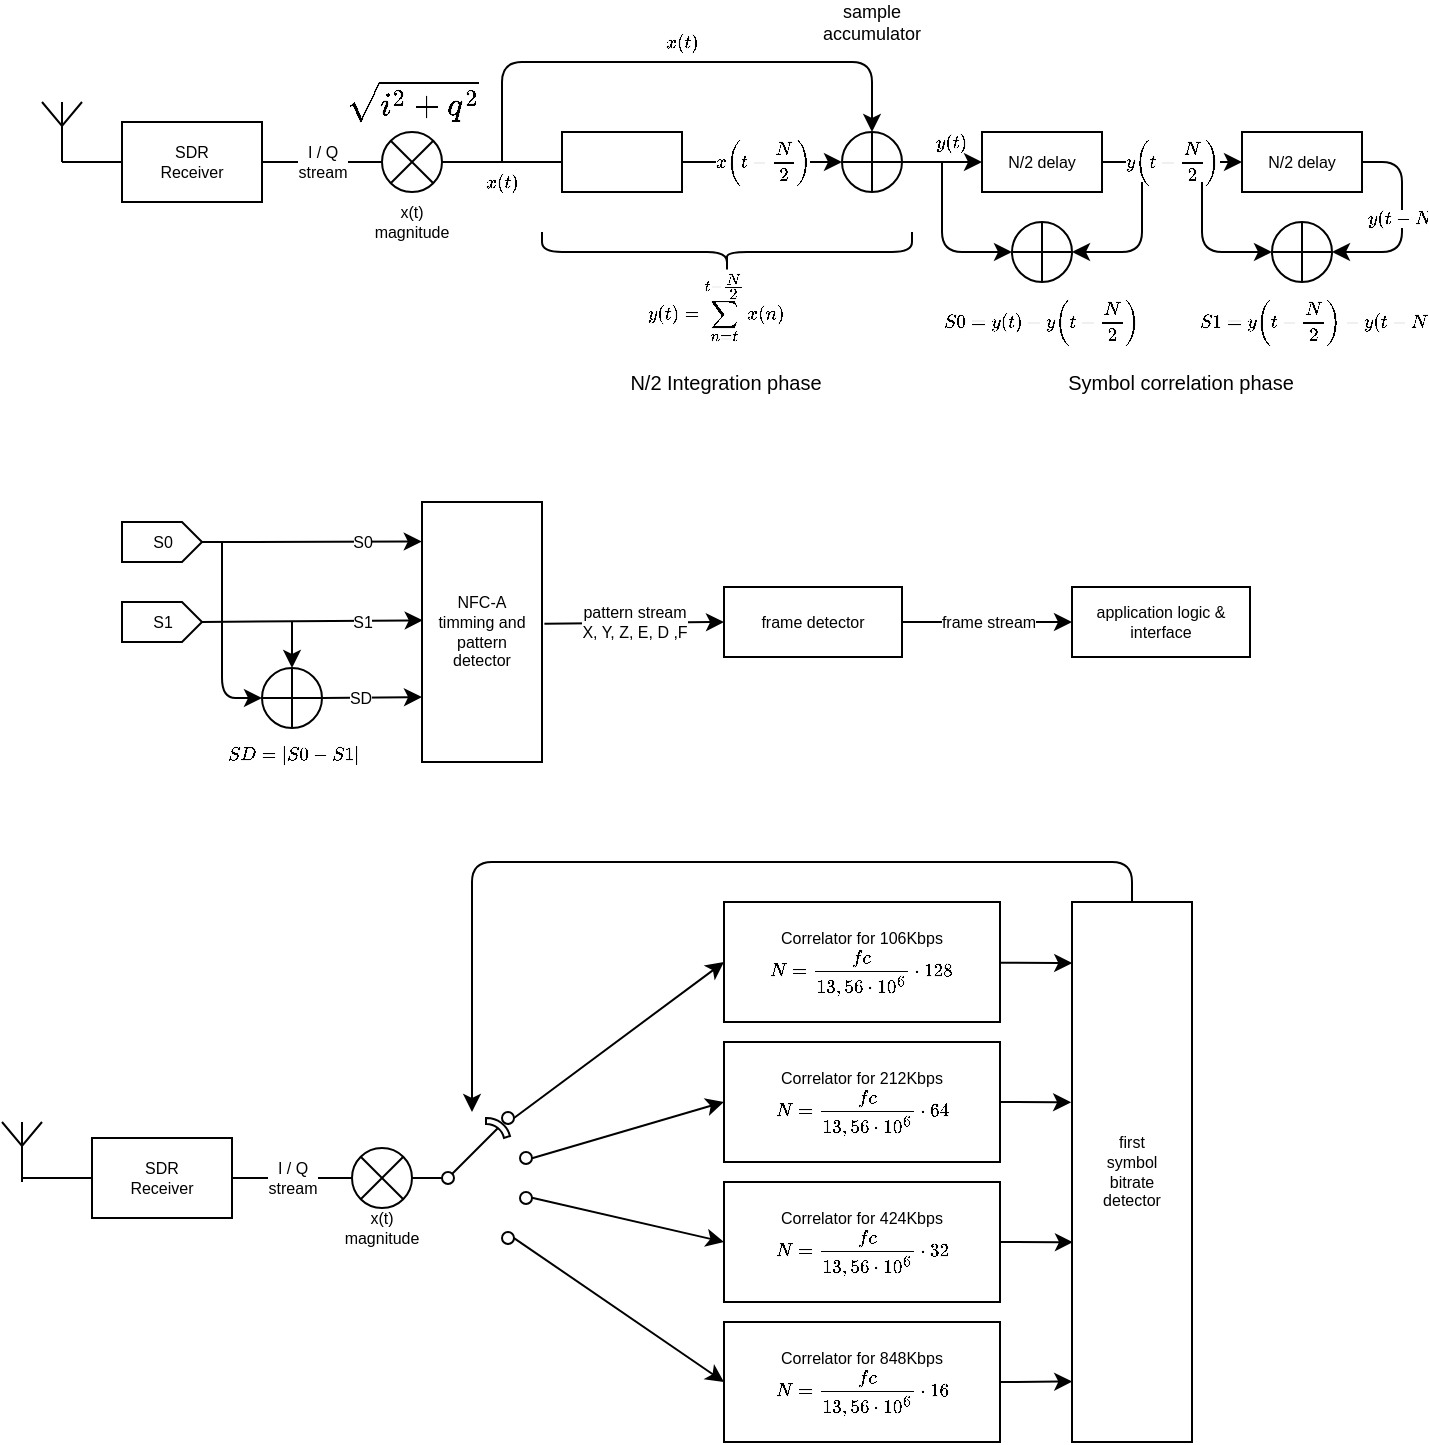 <mxfile version="12.4.2" type="device" pages="1"><diagram id="KzecghBcAz45nVt6LYhF" name="Page-1"><mxGraphModel dx="805" dy="462" grid="0" gridSize="10" guides="1" tooltips="1" connect="1" arrows="1" fold="1" page="1" pageScale="1" pageWidth="827" pageHeight="1169" math="1" shadow="0"><root><mxCell id="0"/><mxCell id="1" parent="0"/><mxCell id="un3lmGQ74TTck5vZ8iia-1" value="" style="verticalLabelPosition=bottom;shadow=0;dashed=0;align=center;html=1;verticalAlign=top;shape=mxgraph.electrical.radio.aerial_-_antenna_1;" vertex="1" parent="1"><mxGeometry x="50" y="300" width="20" height="30" as="geometry"/></mxCell><mxCell id="un3lmGQ74TTck5vZ8iia-8" value="SDR&lt;br style=&quot;font-size: 8px;&quot;&gt;Receiver" style="rounded=0;whiteSpace=wrap;html=1;fontSize=8;" vertex="1" parent="1"><mxGeometry x="90" y="310" width="70" height="40" as="geometry"/></mxCell><mxCell id="un3lmGQ74TTck5vZ8iia-9" value="" style="endArrow=none;html=1;fontSize=8;entryX=0;entryY=0.5;entryDx=0;entryDy=0;exitX=0.5;exitY=1;exitDx=0;exitDy=0;exitPerimeter=0;" edge="1" parent="1" source="un3lmGQ74TTck5vZ8iia-1" target="un3lmGQ74TTck5vZ8iia-8"><mxGeometry width="50" height="50" relative="1" as="geometry"><mxPoint x="10" y="420" as="sourcePoint"/><mxPoint x="60" y="370" as="targetPoint"/></mxGeometry></mxCell><mxCell id="un3lmGQ74TTck5vZ8iia-11" value="&lt;span&gt;I / Q&lt;br&gt;stream&lt;/span&gt;" style="endArrow=none;html=1;fontSize=8;entryX=0;entryY=0.5;entryDx=0;entryDy=0;exitX=1;exitY=0.5;exitDx=0;exitDy=0;fontStyle=0" edge="1" parent="1" source="un3lmGQ74TTck5vZ8iia-8" target="un3lmGQ74TTck5vZ8iia-10"><mxGeometry width="50" height="50" relative="1" as="geometry"><mxPoint x="210" y="450" as="sourcePoint"/><mxPoint x="260" y="400" as="targetPoint"/></mxGeometry></mxCell><mxCell id="un3lmGQ74TTck5vZ8iia-15" value="`x(t)`" style="endArrow=none;html=1;fontSize=8;exitX=1;exitY=0.5;exitDx=0;exitDy=0;entryX=0;entryY=0.5;entryDx=0;entryDy=0;labelBorderColor=none;fontStyle=1" edge="1" parent="1" source="un3lmGQ74TTck5vZ8iia-10" target="un3lmGQ74TTck5vZ8iia-22"><mxGeometry y="-10" width="50" height="50" relative="1" as="geometry"><mxPoint x="240" y="420" as="sourcePoint"/><mxPoint x="287.5" y="330.0" as="targetPoint"/><mxPoint as="offset"/></mxGeometry></mxCell><mxCell id="un3lmGQ74TTck5vZ8iia-29" value="" style="group" vertex="1" connectable="0" parent="1"><mxGeometry x="310" y="315" width="60" height="30" as="geometry"/></mxCell><mxCell id="un3lmGQ74TTck5vZ8iia-23" value="" style="group" vertex="1" connectable="0" parent="un3lmGQ74TTck5vZ8iia-29"><mxGeometry width="60" height="30" as="geometry"/></mxCell><mxCell id="un3lmGQ74TTck5vZ8iia-17" value="N/2 delay" style="text;html=1;strokeColor=none;fillColor=none;align=center;verticalAlign=middle;whiteSpace=wrap;rounded=0;fontSize=8;" vertex="1" parent="un3lmGQ74TTck5vZ8iia-23"><mxGeometry x="8.571" y="5" width="42.857" height="20" as="geometry"/></mxCell><mxCell id="un3lmGQ74TTck5vZ8iia-22" value="" style="rounded=0;whiteSpace=wrap;html=1;fontSize=8;" vertex="1" parent="un3lmGQ74TTck5vZ8iia-23"><mxGeometry width="60" height="30" as="geometry"/></mxCell><mxCell id="un3lmGQ74TTck5vZ8iia-32" value="`x(t-N/2)`" style="endArrow=classic;html=1;fontSize=8;entryX=0;entryY=0.5;entryDx=0;entryDy=0;fontStyle=1;exitX=1;exitY=0.5;exitDx=0;exitDy=0;" edge="1" parent="1" source="un3lmGQ74TTck5vZ8iia-22" target="un3lmGQ74TTck5vZ8iia-31"><mxGeometry width="50" height="50" relative="1" as="geometry"><mxPoint x="380" y="330" as="sourcePoint"/><mxPoint x="431" y="330.0" as="targetPoint"/><mxPoint as="offset"/></mxGeometry></mxCell><mxCell id="un3lmGQ74TTck5vZ8iia-33" value="`x(t)`" style="endArrow=classic;html=1;fontSize=8;entryX=0.5;entryY=0;entryDx=0;entryDy=0;fontStyle=1" edge="1" parent="1" target="un3lmGQ74TTck5vZ8iia-31"><mxGeometry x="0.037" y="10" width="50" height="50" relative="1" as="geometry"><mxPoint x="280" y="330" as="sourcePoint"/><mxPoint x="440" y="340.0" as="targetPoint"/><Array as="points"><mxPoint x="280" y="280"/><mxPoint x="400" y="280"/><mxPoint x="465" y="280"/></Array><mxPoint as="offset"/></mxGeometry></mxCell><mxCell id="un3lmGQ74TTck5vZ8iia-37" value="" style="group;fontStyle=0" vertex="1" connectable="0" parent="1"><mxGeometry x="200" y="290" width="70" height="80" as="geometry"/></mxCell><mxCell id="un3lmGQ74TTck5vZ8iia-14" value="" style="group" vertex="1" connectable="0" parent="un3lmGQ74TTck5vZ8iia-37"><mxGeometry width="70" height="55" as="geometry"/></mxCell><mxCell id="un3lmGQ74TTck5vZ8iia-10" value="" style="shape=sumEllipse;perimeter=ellipsePerimeter;whiteSpace=wrap;html=1;backgroundOutline=1;fontSize=8;" vertex="1" parent="un3lmGQ74TTck5vZ8iia-14"><mxGeometry x="20" y="25" width="30" height="30" as="geometry"/></mxCell><mxCell id="un3lmGQ74TTck5vZ8iia-13" value="&lt;span style=&quot;font-family: &amp;#34;courier new&amp;#34; , &amp;#34;courier&amp;#34; , monospace ; font-size: 14px ; text-align: left ; background-color: rgb(255 , 255 , 255)&quot;&gt;`sqrt(i^2+q^2)`&lt;/span&gt;&lt;span style=&quot;font-family: &amp;#34;courier new&amp;#34; , &amp;#34;courier&amp;#34; , monospace ; font-size: 14px ; text-align: left ; background-color: rgb(255 , 255 , 255)&quot;&gt;&lt;br&gt;&lt;/span&gt;" style="text;html=1;strokeColor=none;fillColor=none;align=center;verticalAlign=middle;whiteSpace=wrap;rounded=0;fontSize=8;" vertex="1" parent="un3lmGQ74TTck5vZ8iia-14"><mxGeometry width="70" height="20" as="geometry"/></mxCell><mxCell id="un3lmGQ74TTck5vZ8iia-36" value="x(t)&lt;br&gt;magnitude" style="text;html=1;strokeColor=none;fillColor=none;align=center;verticalAlign=middle;whiteSpace=wrap;rounded=0;fontSize=8;" vertex="1" parent="un3lmGQ74TTck5vZ8iia-37"><mxGeometry x="15" y="60" width="40" height="20" as="geometry"/></mxCell><mxCell id="un3lmGQ74TTck5vZ8iia-31" value="" style="shape=orEllipse;perimeter=ellipsePerimeter;whiteSpace=wrap;html=1;backgroundOutline=1;fontSize=8;" vertex="1" parent="1"><mxGeometry x="450" y="315" width="30" height="30" as="geometry"/></mxCell><mxCell id="un3lmGQ74TTck5vZ8iia-34" value="&lt;span style=&quot;font-family: arial, helvetica, sans-serif; font-size: 8px; white-space: normal;&quot;&gt;`y(t)=sum_(n=t)^(t-N/2)x(n)`&lt;br style=&quot;font-size: 8px;&quot;&gt;&lt;/span&gt;" style="text;html=1;strokeColor=none;fillColor=none;align=center;verticalAlign=middle;whiteSpace=wrap;rounded=0;fontSize=8;" vertex="1" parent="1"><mxGeometry x="347" y="383" width="80" height="40" as="geometry"/></mxCell><mxCell id="un3lmGQ74TTck5vZ8iia-38" value="sample&lt;br style=&quot;font-size: 9px;&quot;&gt;accumulator" style="text;html=1;strokeColor=none;fillColor=none;align=center;verticalAlign=middle;whiteSpace=wrap;rounded=0;fontSize=9;" vertex="1" parent="1"><mxGeometry x="445" y="250" width="40" height="20" as="geometry"/></mxCell><mxCell id="un3lmGQ74TTck5vZ8iia-39" value="N/2 delay" style="rounded=0;whiteSpace=wrap;html=1;fontSize=8;" vertex="1" parent="1"><mxGeometry x="520" y="315" width="60" height="30" as="geometry"/></mxCell><mxCell id="un3lmGQ74TTck5vZ8iia-40" value="`y(t)`" style="endArrow=classic;html=1;fontSize=8;exitX=1;exitY=0.5;exitDx=0;exitDy=0;entryX=0;entryY=0.5;entryDx=0;entryDy=0;fontStyle=1" edge="1" parent="1" source="un3lmGQ74TTck5vZ8iia-31" target="un3lmGQ74TTck5vZ8iia-39"><mxGeometry x="0.2" y="10" width="50" height="50" relative="1" as="geometry"><mxPoint x="540" y="480" as="sourcePoint"/><mxPoint x="590" y="430" as="targetPoint"/><mxPoint as="offset"/></mxGeometry></mxCell><mxCell id="un3lmGQ74TTck5vZ8iia-41" value="N/2 delay" style="rounded=0;whiteSpace=wrap;html=1;fontSize=8;" vertex="1" parent="1"><mxGeometry x="650" y="315" width="60" height="30" as="geometry"/></mxCell><mxCell id="un3lmGQ74TTck5vZ8iia-42" value="`y(t-N/2)`" style="endArrow=classic;html=1;fontSize=8;exitX=1;exitY=0.5;exitDx=0;exitDy=0;fontStyle=1" edge="1" parent="1" source="un3lmGQ74TTck5vZ8iia-39" target="un3lmGQ74TTck5vZ8iia-41"><mxGeometry width="50" height="50" relative="1" as="geometry"><mxPoint x="660" y="440" as="sourcePoint"/><mxPoint x="710" y="390" as="targetPoint"/></mxGeometry></mxCell><mxCell id="un3lmGQ74TTck5vZ8iia-44" value="" style="shape=orEllipse;perimeter=ellipsePerimeter;whiteSpace=wrap;html=1;backgroundOutline=1;fontSize=8;" vertex="1" parent="1"><mxGeometry x="535" y="360" width="30" height="30" as="geometry"/></mxCell><mxCell id="un3lmGQ74TTck5vZ8iia-48" value="" style="endArrow=classic;html=1;fontSize=8;entryX=0;entryY=0.5;entryDx=0;entryDy=0;" edge="1" parent="1" target="un3lmGQ74TTck5vZ8iia-44"><mxGeometry width="50" height="50" relative="1" as="geometry"><mxPoint x="500" y="330" as="sourcePoint"/><mxPoint x="390" y="530" as="targetPoint"/><Array as="points"><mxPoint x="500" y="375"/></Array></mxGeometry></mxCell><mxCell id="un3lmGQ74TTck5vZ8iia-51" value="" style="shape=orEllipse;perimeter=ellipsePerimeter;whiteSpace=wrap;html=1;backgroundOutline=1;fontSize=8;" vertex="1" parent="1"><mxGeometry x="665" y="360" width="30" height="30" as="geometry"/></mxCell><mxCell id="un3lmGQ74TTck5vZ8iia-55" value="" style="endArrow=classic;html=1;fontSize=8;entryX=0;entryY=0.5;entryDx=0;entryDy=0;" edge="1" parent="1" target="un3lmGQ74TTck5vZ8iia-51"><mxGeometry width="50" height="50" relative="1" as="geometry"><mxPoint x="630" y="340" as="sourcePoint"/><mxPoint x="670" y="480" as="targetPoint"/><Array as="points"><mxPoint x="630" y="375"/></Array></mxGeometry></mxCell><mxCell id="un3lmGQ74TTck5vZ8iia-56" value="" style="endArrow=classic;html=1;fontSize=8;entryX=1;entryY=0.5;entryDx=0;entryDy=0;" edge="1" parent="1" target="un3lmGQ74TTck5vZ8iia-44"><mxGeometry width="50" height="50" relative="1" as="geometry"><mxPoint x="600" y="340" as="sourcePoint"/><mxPoint x="320" y="490" as="targetPoint"/><Array as="points"><mxPoint x="600" y="375"/></Array></mxGeometry></mxCell><mxCell id="un3lmGQ74TTck5vZ8iia-59" value="`y(t-N)`" style="endArrow=classic;html=1;fontSize=8;exitX=1;exitY=0.5;exitDx=0;exitDy=0;entryX=1;entryY=0.5;entryDx=0;entryDy=0;fontStyle=0" edge="1" parent="1" source="un3lmGQ74TTck5vZ8iia-41" target="un3lmGQ74TTck5vZ8iia-51"><mxGeometry x="-0.048" width="50" height="50" relative="1" as="geometry"><mxPoint x="740" y="460" as="sourcePoint"/><mxPoint x="790" y="410" as="targetPoint"/><Array as="points"><mxPoint x="730" y="330"/><mxPoint x="730" y="375"/></Array><mxPoint as="offset"/></mxGeometry></mxCell><mxCell id="un3lmGQ74TTck5vZ8iia-60" value="`S0=y(t)-y(t-N/2)`" style="text;html=1;strokeColor=none;fillColor=none;align=center;verticalAlign=middle;whiteSpace=wrap;rounded=0;fontSize=8;" vertex="1" parent="1"><mxGeometry x="505" y="400" width="90" height="20" as="geometry"/></mxCell><mxCell id="un3lmGQ74TTck5vZ8iia-61" value="" style="shape=curlyBracket;whiteSpace=wrap;html=1;rounded=1;fontSize=7;rotation=-90;" vertex="1" parent="1"><mxGeometry x="382.5" y="282.5" width="20" height="185" as="geometry"/></mxCell><mxCell id="un3lmGQ74TTck5vZ8iia-63" value="`S1=y(t-N/2)-y(t-N)`" style="text;html=1;strokeColor=none;fillColor=none;align=center;verticalAlign=middle;whiteSpace=wrap;rounded=0;fontSize=8;" vertex="1" parent="1"><mxGeometry x="640" y="400" width="95" height="20" as="geometry"/></mxCell><mxCell id="un3lmGQ74TTck5vZ8iia-67" value="N/2 Integration phase" style="text;html=1;strokeColor=none;fillColor=none;align=center;verticalAlign=middle;whiteSpace=wrap;rounded=0;fontSize=10;" vertex="1" parent="1"><mxGeometry x="337.5" y="430" width="107.5" height="20" as="geometry"/></mxCell><mxCell id="un3lmGQ74TTck5vZ8iia-68" value="Symbol correlation phase" style="text;html=1;strokeColor=none;fillColor=none;align=center;verticalAlign=middle;whiteSpace=wrap;rounded=0;fontSize=10;" vertex="1" parent="1"><mxGeometry x="557.5" y="430" width="122.5" height="20" as="geometry"/></mxCell><mxCell id="un3lmGQ74TTck5vZ8iia-69" value="NFC-A&lt;br&gt;timming and&lt;br&gt;pattern&lt;br&gt;detector" style="rounded=0;whiteSpace=wrap;html=1;fontSize=8;" vertex="1" parent="1"><mxGeometry x="240" y="500" width="60" height="130" as="geometry"/></mxCell><mxCell id="un3lmGQ74TTck5vZ8iia-71" value="S0" style="html=1;shadow=0;dashed=0;align=center;verticalAlign=middle;shape=mxgraph.arrows2.arrow;dy=0;dx=10;notch=0;fontSize=8;" vertex="1" parent="1"><mxGeometry x="90" y="510" width="40" height="20" as="geometry"/></mxCell><mxCell id="un3lmGQ74TTck5vZ8iia-72" value="S1" style="html=1;shadow=0;dashed=0;align=center;verticalAlign=middle;shape=mxgraph.arrows2.arrow;dy=0;dx=10;notch=0;fontSize=8;" vertex="1" parent="1"><mxGeometry x="90" y="550" width="40" height="20" as="geometry"/></mxCell><mxCell id="un3lmGQ74TTck5vZ8iia-73" value="" style="shape=orEllipse;perimeter=ellipsePerimeter;whiteSpace=wrap;html=1;backgroundOutline=1;fontSize=8;" vertex="1" parent="1"><mxGeometry x="160" y="583" width="30" height="30" as="geometry"/></mxCell><mxCell id="un3lmGQ74TTck5vZ8iia-74" value="" style="endArrow=classic;html=1;fontSize=8;exitX=1;exitY=0.5;exitDx=0;exitDy=0;exitPerimeter=0;entryX=-0.002;entryY=0.152;entryDx=0;entryDy=0;entryPerimeter=0;" edge="1" parent="1" source="un3lmGQ74TTck5vZ8iia-71" target="un3lmGQ74TTck5vZ8iia-69"><mxGeometry width="50" height="50" relative="1" as="geometry"><mxPoint x="190" y="560" as="sourcePoint"/><mxPoint x="260" y="533" as="targetPoint"/></mxGeometry></mxCell><mxCell id="un3lmGQ74TTck5vZ8iia-77" value="S0" style="text;html=1;align=center;verticalAlign=middle;resizable=0;points=[];;labelBackgroundColor=#ffffff;fontSize=8;" vertex="1" connectable="0" parent="un3lmGQ74TTck5vZ8iia-74"><mxGeometry x="0.313" y="-2" relative="1" as="geometry"><mxPoint x="8" y="-1.84" as="offset"/></mxGeometry></mxCell><mxCell id="un3lmGQ74TTck5vZ8iia-75" value="" style="endArrow=classic;html=1;fontSize=8;exitX=1;exitY=0.5;exitDx=0;exitDy=0;exitPerimeter=0;entryX=0.006;entryY=0.455;entryDx=0;entryDy=0;entryPerimeter=0;" edge="1" parent="1" source="un3lmGQ74TTck5vZ8iia-72" target="un3lmGQ74TTck5vZ8iia-69"><mxGeometry width="50" height="50" relative="1" as="geometry"><mxPoint x="150" y="540" as="sourcePoint"/><mxPoint x="270" y="542.5" as="targetPoint"/></mxGeometry></mxCell><mxCell id="un3lmGQ74TTck5vZ8iia-78" value="S1" style="text;html=1;align=center;verticalAlign=middle;resizable=0;points=[];;labelBackgroundColor=#ffffff;fontSize=8;" vertex="1" connectable="0" parent="un3lmGQ74TTck5vZ8iia-75"><mxGeometry x="0.374" relative="1" as="geometry"><mxPoint x="4" y="0.59" as="offset"/></mxGeometry></mxCell><mxCell id="un3lmGQ74TTck5vZ8iia-76" value="" style="endArrow=classic;html=1;fontSize=8;entryX=0;entryY=0.75;entryDx=0;entryDy=0;exitX=1;exitY=0.5;exitDx=0;exitDy=0;" edge="1" parent="1" source="un3lmGQ74TTck5vZ8iia-73" target="un3lmGQ74TTck5vZ8iia-69"><mxGeometry width="50" height="50" relative="1" as="geometry"><mxPoint x="180" y="630" as="sourcePoint"/><mxPoint x="230" y="580" as="targetPoint"/></mxGeometry></mxCell><mxCell id="un3lmGQ74TTck5vZ8iia-79" value="SD" style="text;html=1;align=center;verticalAlign=middle;resizable=0;points=[];;labelBackgroundColor=#ffffff;fontSize=8;" vertex="1" connectable="0" parent="un3lmGQ74TTck5vZ8iia-76"><mxGeometry x="-0.24" relative="1" as="geometry"><mxPoint as="offset"/></mxGeometry></mxCell><mxCell id="un3lmGQ74TTck5vZ8iia-80" value="" style="endArrow=classic;html=1;fontSize=8;entryX=0.5;entryY=0;entryDx=0;entryDy=0;" edge="1" parent="1" target="un3lmGQ74TTck5vZ8iia-73"><mxGeometry width="50" height="50" relative="1" as="geometry"><mxPoint x="175" y="560" as="sourcePoint"/><mxPoint x="190" y="440" as="targetPoint"/></mxGeometry></mxCell><mxCell id="un3lmGQ74TTck5vZ8iia-81" value="" style="endArrow=classic;html=1;fontSize=8;entryX=0;entryY=0.5;entryDx=0;entryDy=0;" edge="1" parent="1" target="un3lmGQ74TTck5vZ8iia-73"><mxGeometry width="50" height="50" relative="1" as="geometry"><mxPoint x="140" y="520" as="sourcePoint"/><mxPoint x="185" y="593" as="targetPoint"/><Array as="points"><mxPoint x="140" y="598"/></Array></mxGeometry></mxCell><mxCell id="un3lmGQ74TTck5vZ8iia-82" value="frame detector" style="rounded=0;whiteSpace=wrap;html=1;fontSize=8;" vertex="1" parent="1"><mxGeometry x="391" y="542.5" width="89" height="35" as="geometry"/></mxCell><mxCell id="un3lmGQ74TTck5vZ8iia-83" value="pattern stream&lt;br&gt;X, Y, Z, E, D ,F" style="endArrow=classic;html=1;fontSize=8;exitX=1.02;exitY=0.468;exitDx=0;exitDy=0;exitPerimeter=0;entryX=0;entryY=0.5;entryDx=0;entryDy=0;" edge="1" parent="1" source="un3lmGQ74TTck5vZ8iia-69" target="un3lmGQ74TTck5vZ8iia-82"><mxGeometry width="50" height="50" relative="1" as="geometry"><mxPoint x="390" y="660" as="sourcePoint"/><mxPoint x="440" y="610" as="targetPoint"/></mxGeometry></mxCell><mxCell id="un3lmGQ74TTck5vZ8iia-84" value="application logic &amp;amp;&lt;br&gt;interface" style="rounded=0;whiteSpace=wrap;html=1;fontSize=8;" vertex="1" parent="1"><mxGeometry x="565" y="542.5" width="89" height="35" as="geometry"/></mxCell><mxCell id="un3lmGQ74TTck5vZ8iia-85" value="frame stream" style="endArrow=classic;html=1;fontSize=8;entryX=0;entryY=0.5;entryDx=0;entryDy=0;exitX=1;exitY=0.5;exitDx=0;exitDy=0;" edge="1" parent="1" source="un3lmGQ74TTck5vZ8iia-82" target="un3lmGQ74TTck5vZ8iia-84"><mxGeometry width="50" height="50" relative="1" as="geometry"><mxPoint x="510" y="550" as="sourcePoint"/><mxPoint x="550" y="620" as="targetPoint"/></mxGeometry></mxCell><mxCell id="un3lmGQ74TTck5vZ8iia-86" value="`SD=abs(S0-S1)`" style="text;html=1;strokeColor=none;fillColor=none;align=center;verticalAlign=middle;whiteSpace=wrap;rounded=0;fontSize=8;" vertex="1" parent="1"><mxGeometry x="136.5" y="616" width="77" height="20" as="geometry"/></mxCell><mxCell id="un3lmGQ74TTck5vZ8iia-87" value="Correlator for 106Kbps&lt;br&gt;`N=(fc)/(13,56*10^6)*128`" style="rounded=0;whiteSpace=wrap;html=1;fontSize=8;" vertex="1" parent="1"><mxGeometry x="391" y="700" width="138" height="60" as="geometry"/></mxCell><mxCell id="un3lmGQ74TTck5vZ8iia-88" value="Correlator for 212Kbps&lt;br&gt;`N=(fc)/(13,56*10^6)*64`" style="rounded=0;whiteSpace=wrap;html=1;fontSize=8;" vertex="1" parent="1"><mxGeometry x="391" y="770" width="138" height="60" as="geometry"/></mxCell><mxCell id="un3lmGQ74TTck5vZ8iia-89" value="Correlator for 424Kbps&lt;br&gt;`N=(fc)/(13,56*10^6)*32`" style="rounded=0;whiteSpace=wrap;html=1;fontSize=8;" vertex="1" parent="1"><mxGeometry x="391" y="840" width="138" height="60" as="geometry"/></mxCell><mxCell id="un3lmGQ74TTck5vZ8iia-90" value="" style="verticalLabelPosition=bottom;shadow=0;dashed=0;align=center;html=1;verticalAlign=top;shape=mxgraph.electrical.radio.aerial_-_antenna_1;" vertex="1" parent="1"><mxGeometry x="30" y="810" width="20" height="30" as="geometry"/></mxCell><mxCell id="un3lmGQ74TTck5vZ8iia-91" value="SDR&lt;br style=&quot;font-size: 8px;&quot;&gt;Receiver" style="rounded=0;whiteSpace=wrap;html=1;fontSize=8;" vertex="1" parent="1"><mxGeometry x="75" y="818" width="70" height="40" as="geometry"/></mxCell><mxCell id="un3lmGQ74TTck5vZ8iia-92" value="" style="endArrow=none;html=1;fontSize=8;entryX=0;entryY=0.5;entryDx=0;entryDy=0;" edge="1" parent="1" target="un3lmGQ74TTck5vZ8iia-91"><mxGeometry width="50" height="50" relative="1" as="geometry"><mxPoint x="40" y="838" as="sourcePoint"/><mxPoint x="45" y="883" as="targetPoint"/></mxGeometry></mxCell><mxCell id="un3lmGQ74TTck5vZ8iia-93" value="&lt;span&gt;I / Q&lt;br&gt;stream&lt;/span&gt;" style="endArrow=none;html=1;fontSize=8;entryX=0;entryY=0.5;entryDx=0;entryDy=0;exitX=1;exitY=0.5;exitDx=0;exitDy=0;fontStyle=0" edge="1" parent="1" source="un3lmGQ74TTck5vZ8iia-91" target="un3lmGQ74TTck5vZ8iia-94"><mxGeometry width="50" height="50" relative="1" as="geometry"><mxPoint x="195" y="963" as="sourcePoint"/><mxPoint x="245" y="913" as="targetPoint"/></mxGeometry></mxCell><mxCell id="un3lmGQ74TTck5vZ8iia-94" value="" style="shape=sumEllipse;perimeter=ellipsePerimeter;whiteSpace=wrap;html=1;backgroundOutline=1;fontSize=8;" vertex="1" parent="1"><mxGeometry x="205" y="823" width="30" height="30" as="geometry"/></mxCell><mxCell id="un3lmGQ74TTck5vZ8iia-95" value="x(t)&lt;br&gt;magnitude" style="text;html=1;strokeColor=none;fillColor=none;align=center;verticalAlign=middle;whiteSpace=wrap;rounded=0;fontSize=8;" vertex="1" parent="1"><mxGeometry x="200" y="853" width="40" height="20" as="geometry"/></mxCell><mxCell id="un3lmGQ74TTck5vZ8iia-99" value="first&lt;br&gt;symbol&lt;br&gt;bitrate&lt;br&gt;detector" style="rounded=0;whiteSpace=wrap;html=1;fontSize=8;" vertex="1" parent="1"><mxGeometry x="565" y="700" width="60" height="270" as="geometry"/></mxCell><mxCell id="un3lmGQ74TTck5vZ8iia-100" value="" style="endArrow=classic;html=1;fontSize=8;entryX=0.002;entryY=0.113;entryDx=0;entryDy=0;entryPerimeter=0;" edge="1" parent="1" source="un3lmGQ74TTck5vZ8iia-87" target="un3lmGQ74TTck5vZ8iia-99"><mxGeometry width="50" height="50" relative="1" as="geometry"><mxPoint x="549" y="690" as="sourcePoint"/><mxPoint x="599" y="640" as="targetPoint"/></mxGeometry></mxCell><mxCell id="un3lmGQ74TTck5vZ8iia-101" value="" style="endArrow=classic;html=1;fontSize=8;exitX=1;exitY=0.5;exitDx=0;exitDy=0;entryX=-0.007;entryY=0.371;entryDx=0;entryDy=0;entryPerimeter=0;" edge="1" parent="1" source="un3lmGQ74TTck5vZ8iia-88" target="un3lmGQ74TTck5vZ8iia-99"><mxGeometry width="50" height="50" relative="1" as="geometry"><mxPoint x="519" y="980" as="sourcePoint"/><mxPoint x="599" y="950" as="targetPoint"/></mxGeometry></mxCell><mxCell id="un3lmGQ74TTck5vZ8iia-102" value="" style="endArrow=classic;html=1;fontSize=8;exitX=1;exitY=0.5;exitDx=0;exitDy=0;entryX=0.008;entryY=0.63;entryDx=0;entryDy=0;entryPerimeter=0;" edge="1" parent="1" source="un3lmGQ74TTck5vZ8iia-89" target="un3lmGQ74TTck5vZ8iia-99"><mxGeometry width="50" height="50" relative="1" as="geometry"><mxPoint x="529" y="980" as="sourcePoint"/><mxPoint x="579" y="930" as="targetPoint"/></mxGeometry></mxCell><mxCell id="un3lmGQ74TTck5vZ8iia-103" value="" style="pointerEvents=1;verticalLabelPosition=bottom;shadow=0;dashed=0;align=center;html=1;verticalAlign=top;shape=mxgraph.electrical.electro-mechanical.shorting_selector;fontSize=8;" vertex="1" parent="1"><mxGeometry x="235" y="805" width="60" height="66" as="geometry"/></mxCell><mxCell id="un3lmGQ74TTck5vZ8iia-104" value="Correlator for 848Kbps&lt;br&gt;`N=(fc)/(13,56*10^6)*16`" style="rounded=0;whiteSpace=wrap;html=1;fontSize=8;" vertex="1" parent="1"><mxGeometry x="391" y="910" width="138" height="60" as="geometry"/></mxCell><mxCell id="un3lmGQ74TTck5vZ8iia-105" value="" style="endArrow=classic;html=1;fontSize=8;exitX=1;exitY=0.5;exitDx=0;exitDy=0;entryX=0.002;entryY=0.888;entryDx=0;entryDy=0;entryPerimeter=0;" edge="1" parent="1" source="un3lmGQ74TTck5vZ8iia-104" target="un3lmGQ74TTck5vZ8iia-99"><mxGeometry width="50" height="50" relative="1" as="geometry"><mxPoint x="539" y="880" as="sourcePoint"/><mxPoint x="599.48" y="880.1" as="targetPoint"/></mxGeometry></mxCell><mxCell id="un3lmGQ74TTck5vZ8iia-106" value="" style="endArrow=classic;html=1;fontSize=8;exitX=0.85;exitY=0.045;exitDx=0;exitDy=0;exitPerimeter=0;entryX=0;entryY=0.5;entryDx=0;entryDy=0;" edge="1" parent="1" source="un3lmGQ74TTck5vZ8iia-103" target="un3lmGQ74TTck5vZ8iia-87"><mxGeometry width="50" height="50" relative="1" as="geometry"><mxPoint x="310" y="760" as="sourcePoint"/><mxPoint x="360" y="710" as="targetPoint"/><Array as="points"/></mxGeometry></mxCell><mxCell id="un3lmGQ74TTck5vZ8iia-108" value="" style="endArrow=classic;html=1;fontSize=8;exitX=1;exitY=0.35;exitDx=0;exitDy=0;exitPerimeter=0;entryX=0;entryY=0.5;entryDx=0;entryDy=0;" edge="1" parent="1" source="un3lmGQ74TTck5vZ8iia-103" target="un3lmGQ74TTck5vZ8iia-88"><mxGeometry width="50" height="50" relative="1" as="geometry"><mxPoint x="250" y="1020" as="sourcePoint"/><mxPoint x="350" y="804" as="targetPoint"/></mxGeometry></mxCell><mxCell id="un3lmGQ74TTck5vZ8iia-109" value="" style="endArrow=classic;html=1;fontSize=8;exitX=1;exitY=0.65;exitDx=0;exitDy=0;exitPerimeter=0;entryX=0;entryY=0.5;entryDx=0;entryDy=0;" edge="1" parent="1" source="un3lmGQ74TTck5vZ8iia-103" target="un3lmGQ74TTck5vZ8iia-89"><mxGeometry width="50" height="50" relative="1" as="geometry"><mxPoint x="305" y="838.1" as="sourcePoint"/><mxPoint x="401" y="810" as="targetPoint"/></mxGeometry></mxCell><mxCell id="un3lmGQ74TTck5vZ8iia-110" value="" style="endArrow=classic;html=1;fontSize=8;exitX=0.85;exitY=0.955;exitDx=0;exitDy=0;exitPerimeter=0;entryX=0;entryY=0.5;entryDx=0;entryDy=0;" edge="1" parent="1" source="un3lmGQ74TTck5vZ8iia-103" target="un3lmGQ74TTck5vZ8iia-104"><mxGeometry width="50" height="50" relative="1" as="geometry"><mxPoint x="305" y="857.9" as="sourcePoint"/><mxPoint x="401" y="880" as="targetPoint"/></mxGeometry></mxCell><mxCell id="un3lmGQ74TTck5vZ8iia-111" value="" style="endArrow=classic;html=1;fontSize=8;exitX=0.5;exitY=0;exitDx=0;exitDy=0;" edge="1" parent="1" source="un3lmGQ74TTck5vZ8iia-99" target="un3lmGQ74TTck5vZ8iia-103"><mxGeometry width="50" height="50" relative="1" as="geometry"><mxPoint x="570" y="700" as="sourcePoint"/><mxPoint x="260" y="800" as="targetPoint"/><Array as="points"><mxPoint x="595" y="680"/><mxPoint x="265" y="680"/></Array></mxGeometry></mxCell></root></mxGraphModel></diagram></mxfile>